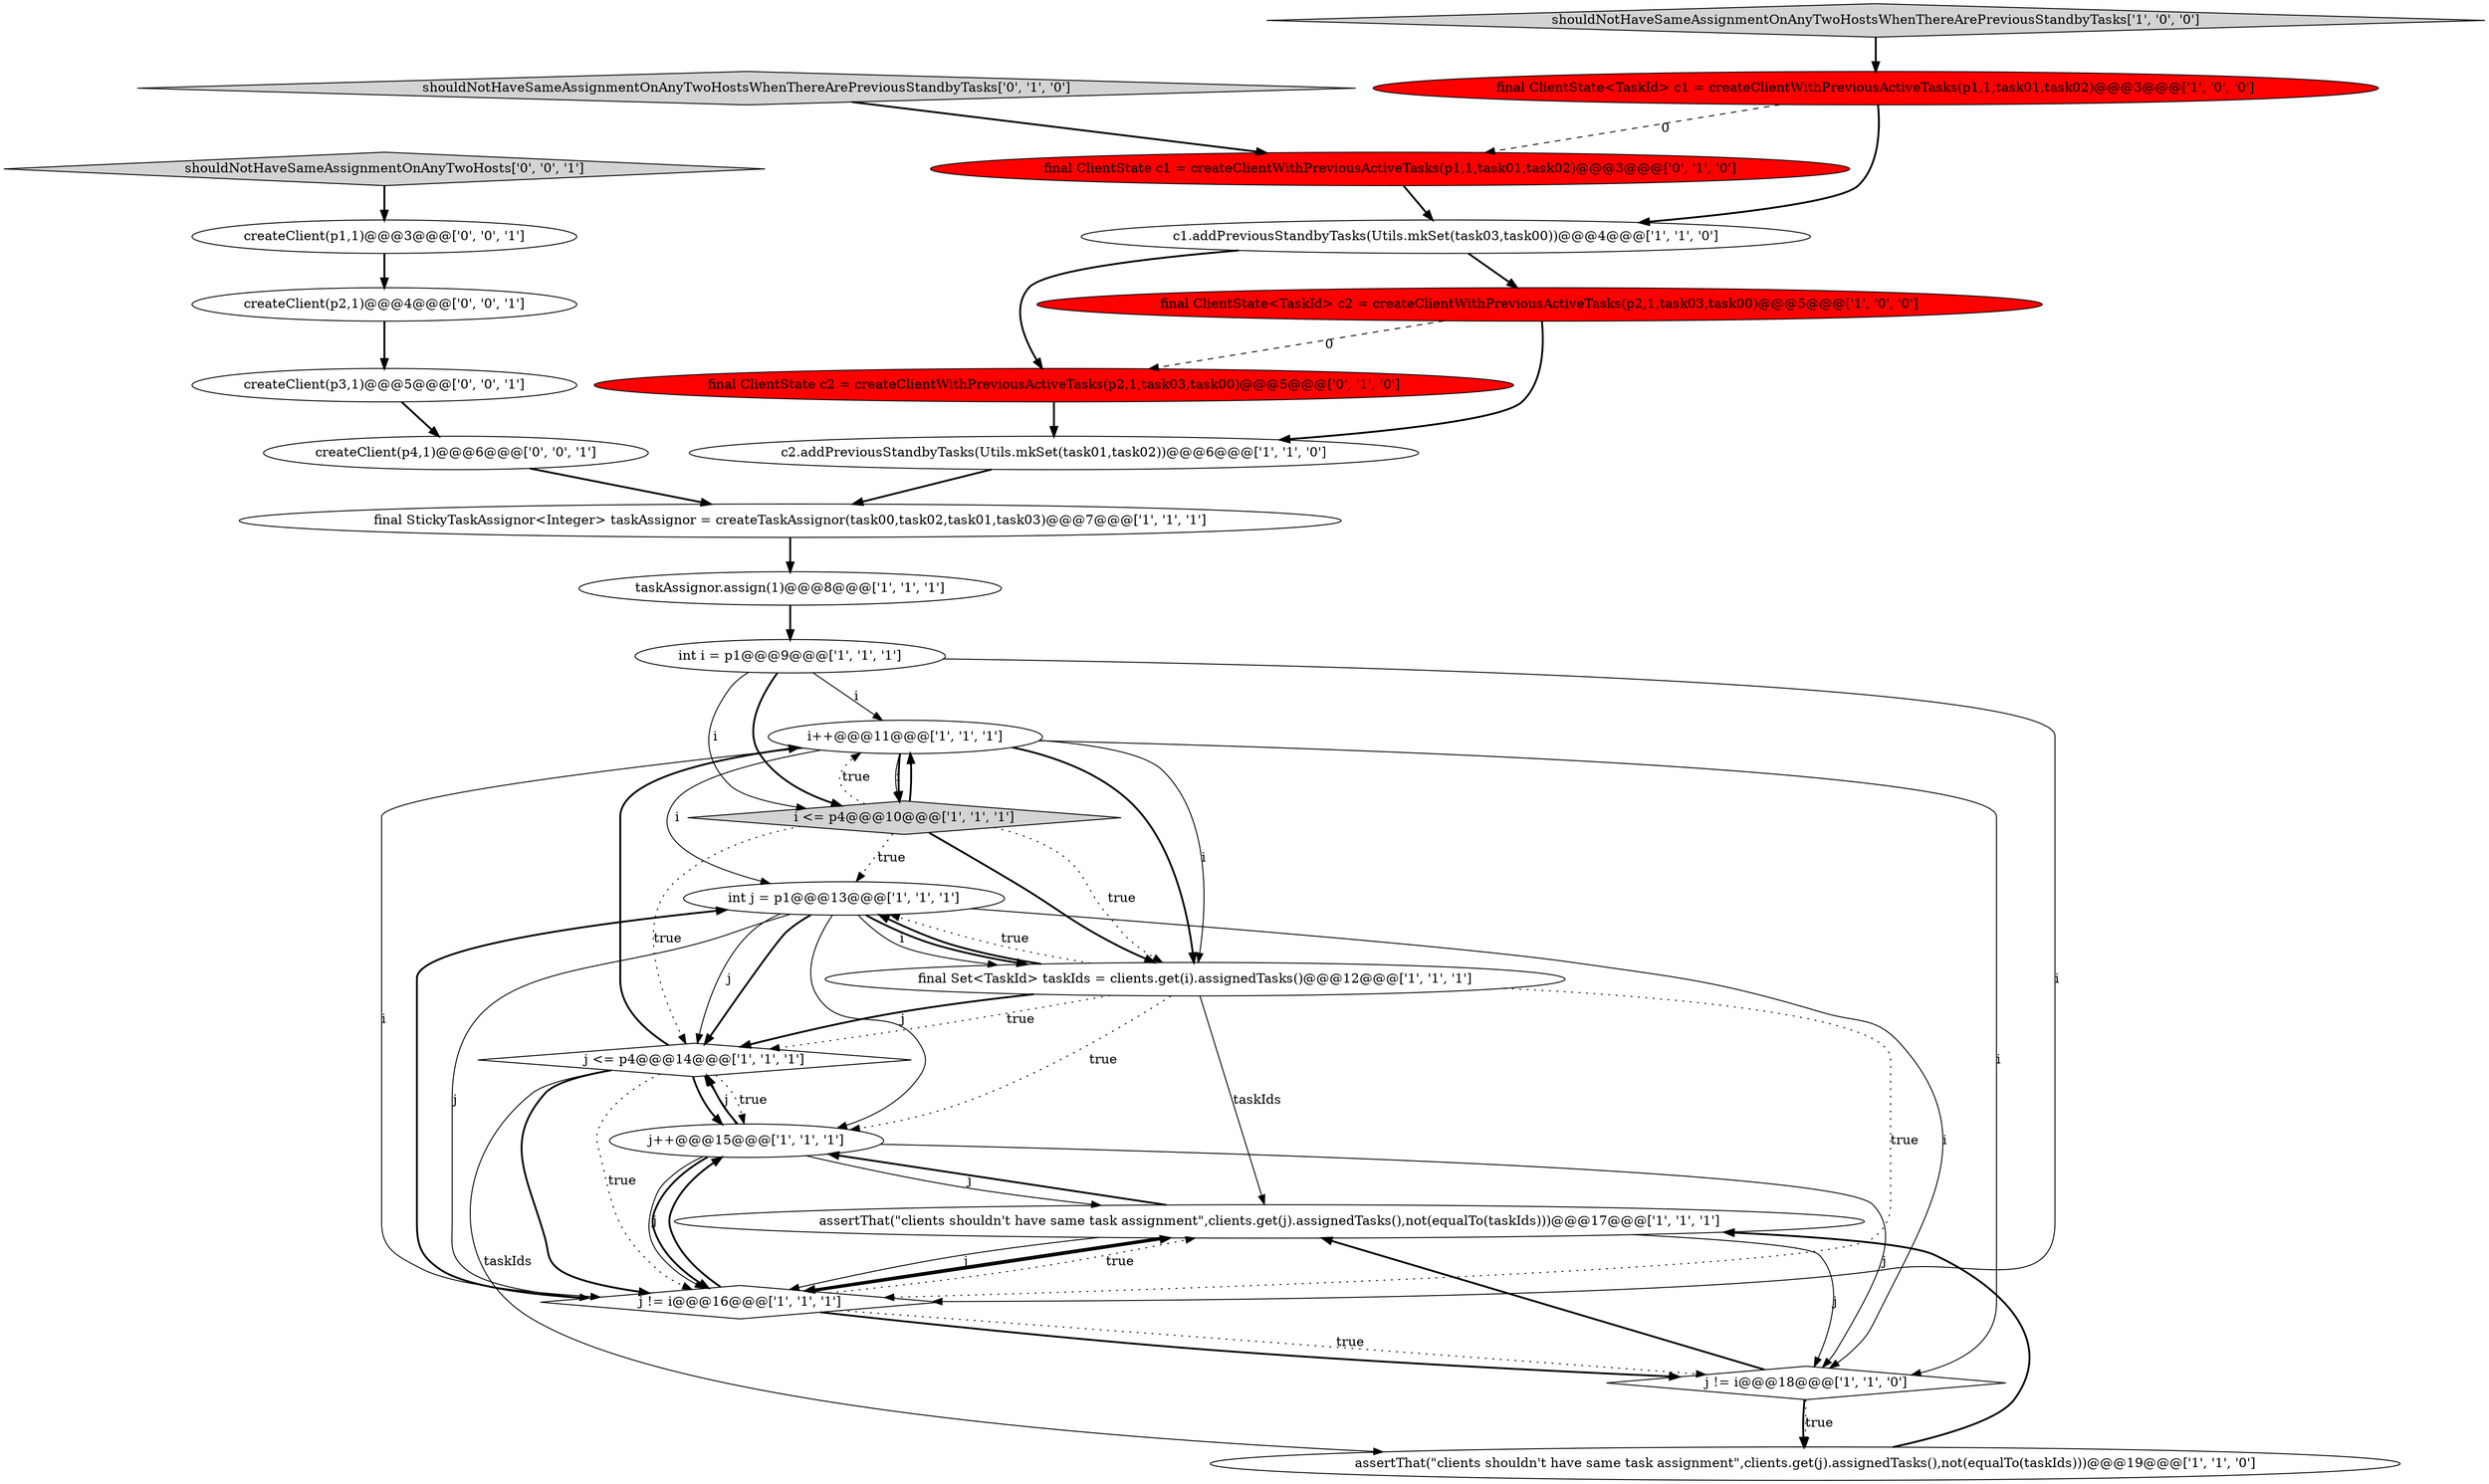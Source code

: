 digraph {
4 [style = filled, label = "taskAssignor.assign(1)@@@8@@@['1', '1', '1']", fillcolor = white, shape = ellipse image = "AAA0AAABBB1BBB"];
25 [style = filled, label = "createClient(p4,1)@@@6@@@['0', '0', '1']", fillcolor = white, shape = ellipse image = "AAA0AAABBB3BBB"];
2 [style = filled, label = "j <= p4@@@14@@@['1', '1', '1']", fillcolor = white, shape = diamond image = "AAA0AAABBB1BBB"];
8 [style = filled, label = "int j = p1@@@13@@@['1', '1', '1']", fillcolor = white, shape = ellipse image = "AAA0AAABBB1BBB"];
1 [style = filled, label = "shouldNotHaveSameAssignmentOnAnyTwoHostsWhenThereArePreviousStandbyTasks['1', '0', '0']", fillcolor = lightgray, shape = diamond image = "AAA0AAABBB1BBB"];
24 [style = filled, label = "createClient(p1,1)@@@3@@@['0', '0', '1']", fillcolor = white, shape = ellipse image = "AAA0AAABBB3BBB"];
23 [style = filled, label = "shouldNotHaveSameAssignmentOnAnyTwoHosts['0', '0', '1']", fillcolor = lightgray, shape = diamond image = "AAA0AAABBB3BBB"];
18 [style = filled, label = "final ClientState c2 = createClientWithPreviousActiveTasks(p2,1,task03,task00)@@@5@@@['0', '1', '0']", fillcolor = red, shape = ellipse image = "AAA1AAABBB2BBB"];
5 [style = filled, label = "int i = p1@@@9@@@['1', '1', '1']", fillcolor = white, shape = ellipse image = "AAA0AAABBB1BBB"];
22 [style = filled, label = "createClient(p2,1)@@@4@@@['0', '0', '1']", fillcolor = white, shape = ellipse image = "AAA0AAABBB3BBB"];
3 [style = filled, label = "j++@@@15@@@['1', '1', '1']", fillcolor = white, shape = ellipse image = "AAA0AAABBB1BBB"];
6 [style = filled, label = "i++@@@11@@@['1', '1', '1']", fillcolor = white, shape = ellipse image = "AAA0AAABBB1BBB"];
21 [style = filled, label = "createClient(p3,1)@@@5@@@['0', '0', '1']", fillcolor = white, shape = ellipse image = "AAA0AAABBB3BBB"];
16 [style = filled, label = "c2.addPreviousStandbyTasks(Utils.mkSet(task01,task02))@@@6@@@['1', '1', '0']", fillcolor = white, shape = ellipse image = "AAA0AAABBB1BBB"];
0 [style = filled, label = "c1.addPreviousStandbyTasks(Utils.mkSet(task03,task00))@@@4@@@['1', '1', '0']", fillcolor = white, shape = ellipse image = "AAA0AAABBB1BBB"];
11 [style = filled, label = "final ClientState<TaskId> c1 = createClientWithPreviousActiveTasks(p1,1,task01,task02)@@@3@@@['1', '0', '0']", fillcolor = red, shape = ellipse image = "AAA1AAABBB1BBB"];
20 [style = filled, label = "final ClientState c1 = createClientWithPreviousActiveTasks(p1,1,task01,task02)@@@3@@@['0', '1', '0']", fillcolor = red, shape = ellipse image = "AAA1AAABBB2BBB"];
19 [style = filled, label = "shouldNotHaveSameAssignmentOnAnyTwoHostsWhenThereArePreviousStandbyTasks['0', '1', '0']", fillcolor = lightgray, shape = diamond image = "AAA0AAABBB2BBB"];
17 [style = filled, label = "j != i@@@16@@@['1', '1', '1']", fillcolor = white, shape = diamond image = "AAA0AAABBB1BBB"];
12 [style = filled, label = "final Set<TaskId> taskIds = clients.get(i).assignedTasks()@@@12@@@['1', '1', '1']", fillcolor = white, shape = ellipse image = "AAA0AAABBB1BBB"];
13 [style = filled, label = "i <= p4@@@10@@@['1', '1', '1']", fillcolor = lightgray, shape = diamond image = "AAA0AAABBB1BBB"];
10 [style = filled, label = "final StickyTaskAssignor<Integer> taskAssignor = createTaskAssignor(task00,task02,task01,task03)@@@7@@@['1', '1', '1']", fillcolor = white, shape = ellipse image = "AAA0AAABBB1BBB"];
7 [style = filled, label = "final ClientState<TaskId> c2 = createClientWithPreviousActiveTasks(p2,1,task03,task00)@@@5@@@['1', '0', '0']", fillcolor = red, shape = ellipse image = "AAA1AAABBB1BBB"];
15 [style = filled, label = "j != i@@@18@@@['1', '1', '0']", fillcolor = white, shape = diamond image = "AAA0AAABBB1BBB"];
9 [style = filled, label = "assertThat(\"clients shouldn't have same task assignment\",clients.get(j).assignedTasks(),not(equalTo(taskIds)))@@@17@@@['1', '1', '1']", fillcolor = white, shape = ellipse image = "AAA0AAABBB1BBB"];
14 [style = filled, label = "assertThat(\"clients shouldn't have same task assignment\",clients.get(j).assignedTasks(),not(equalTo(taskIds)))@@@19@@@['1', '1', '0']", fillcolor = white, shape = ellipse image = "AAA0AAABBB1BBB"];
2->17 [style = bold, label=""];
3->2 [style = solid, label="j"];
17->8 [style = bold, label=""];
13->6 [style = dotted, label="true"];
12->3 [style = dotted, label="true"];
2->3 [style = dotted, label="true"];
3->15 [style = solid, label="j"];
12->9 [style = solid, label="taskIds"];
12->17 [style = dotted, label="true"];
11->20 [style = dashed, label="0"];
7->18 [style = dashed, label="0"];
15->14 [style = bold, label=""];
13->12 [style = dotted, label="true"];
16->10 [style = bold, label=""];
8->15 [style = solid, label="i"];
2->6 [style = bold, label=""];
12->8 [style = dotted, label="true"];
19->20 [style = bold, label=""];
2->3 [style = bold, label=""];
17->9 [style = bold, label=""];
20->0 [style = bold, label=""];
2->17 [style = dotted, label="true"];
12->2 [style = dotted, label="true"];
22->21 [style = bold, label=""];
9->17 [style = bold, label=""];
9->17 [style = solid, label="j"];
9->15 [style = solid, label="j"];
21->25 [style = bold, label=""];
5->13 [style = solid, label="i"];
8->17 [style = solid, label="j"];
15->14 [style = dotted, label="true"];
24->22 [style = bold, label=""];
6->13 [style = solid, label="i"];
6->8 [style = solid, label="i"];
1->11 [style = bold, label=""];
0->7 [style = bold, label=""];
5->17 [style = solid, label="i"];
13->2 [style = dotted, label="true"];
12->2 [style = bold, label=""];
18->16 [style = bold, label=""];
11->0 [style = bold, label=""];
23->24 [style = bold, label=""];
13->12 [style = bold, label=""];
8->2 [style = solid, label="j"];
17->15 [style = dotted, label="true"];
3->2 [style = bold, label=""];
8->2 [style = bold, label=""];
6->17 [style = solid, label="i"];
13->8 [style = dotted, label="true"];
15->9 [style = bold, label=""];
12->8 [style = bold, label=""];
5->13 [style = bold, label=""];
6->13 [style = bold, label=""];
17->9 [style = dotted, label="true"];
7->16 [style = bold, label=""];
17->15 [style = bold, label=""];
10->4 [style = bold, label=""];
17->3 [style = bold, label=""];
9->3 [style = bold, label=""];
3->17 [style = bold, label=""];
0->18 [style = bold, label=""];
14->9 [style = bold, label=""];
25->10 [style = bold, label=""];
6->15 [style = solid, label="i"];
13->6 [style = bold, label=""];
6->12 [style = solid, label="i"];
2->14 [style = solid, label="taskIds"];
3->17 [style = solid, label="j"];
8->12 [style = solid, label="i"];
3->9 [style = solid, label="j"];
4->5 [style = bold, label=""];
5->6 [style = solid, label="i"];
8->3 [style = solid, label="j"];
8->12 [style = bold, label=""];
6->12 [style = bold, label=""];
}
